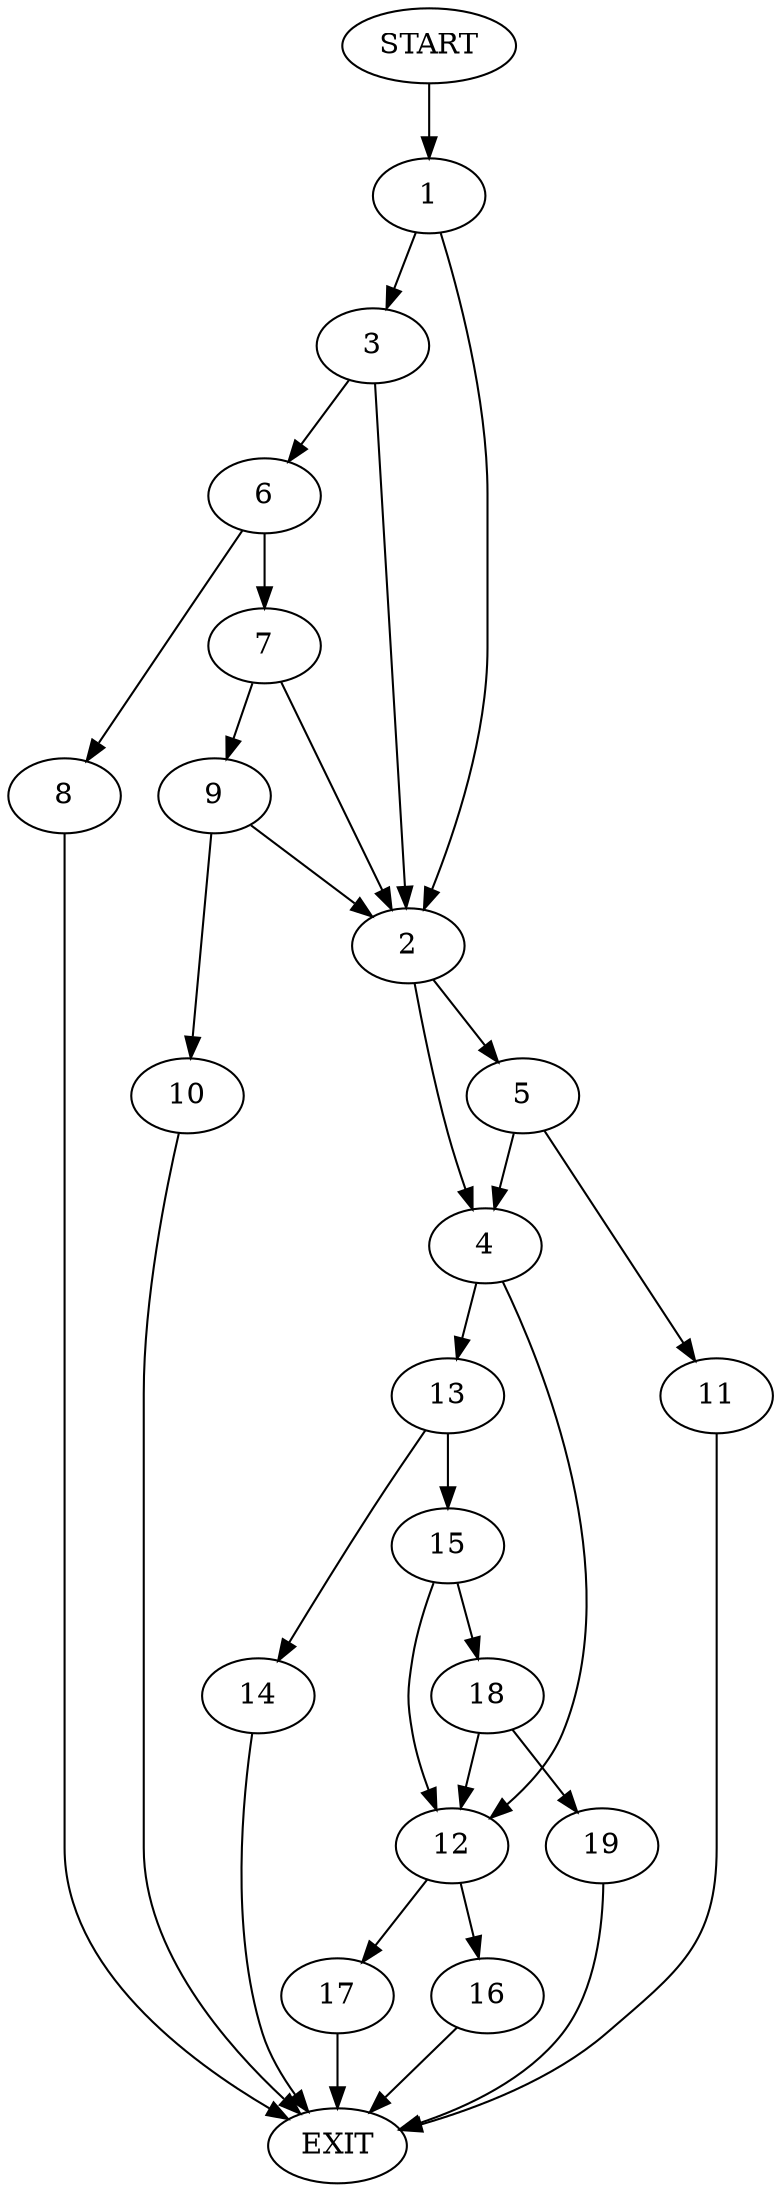 digraph {
0 [label="START"]
20 [label="EXIT"]
0 -> 1
1 -> 2
1 -> 3
2 -> 4
2 -> 5
3 -> 2
3 -> 6
6 -> 7
6 -> 8
7 -> 9
7 -> 2
8 -> 20
9 -> 2
9 -> 10
10 -> 20
5 -> 11
5 -> 4
4 -> 12
4 -> 13
11 -> 20
13 -> 14
13 -> 15
12 -> 16
12 -> 17
14 -> 20
15 -> 18
15 -> 12
18 -> 19
18 -> 12
19 -> 20
17 -> 20
16 -> 20
}

